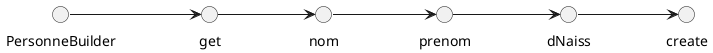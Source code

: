 @startuml

left to right direction
circle PersonneBuilder
circle get
circle nom
circle prenom
circle dNaiss
circle create
PersonneBuilder --> get
get --> nom
nom --> prenom
prenom --> dNaiss
dNaiss --> create

@enduml
